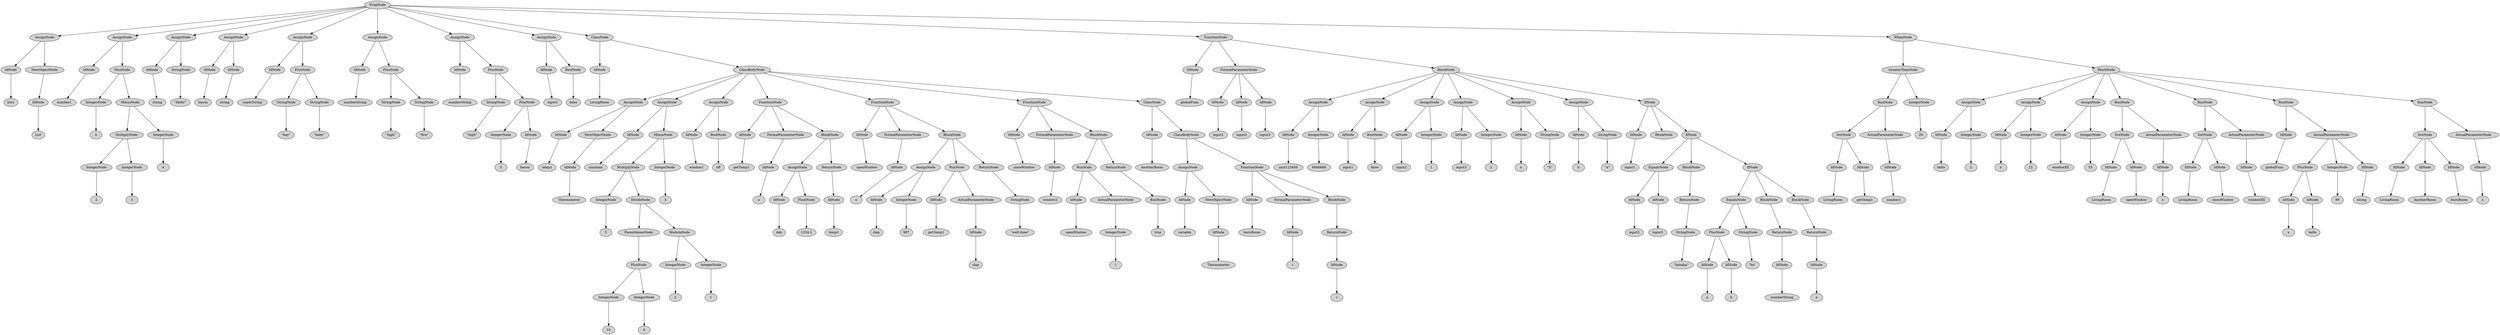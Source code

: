 digraph G {
	graph [ranksep=1.5 ratio=fill]
	node [style=filled]
	overlap=false
	1428841 [label=ProgNode]
	4632330 [label=AssignNode]
	1428841 -> 4632330
	3661370 [label=IdNode]
	4632330 -> 3661370
	1678562 [label=list1]
	3661370 -> 1678562
	5729729 [label=NewObjectNode]
	4632330 -> 5729729
	2403760 [label=IdNode]
	5729729 -> 2403760
	9835944 [label=List]
	2403760 -> 9835944
	4403039 [label=AssignNode]
	1428841 -> 4403039
	7839827 [label=IdNode]
	4403039 -> 7839827
	7552532 [label=number1]
	7839827 -> 7552532
	2086282 [label=PlusNode]
	4403039 -> 2086282
	6019551 [label=IntegerNode]
	2086282 -> 6019551
	8170305 [label=4]
	6019551 -> 8170305
	9916097 [label=MinusNode]
	2086282 -> 9916097
	6680443 [label=MultiplyNode]
	9916097 -> 6680443
	9892136 [label=IntegerNode]
	6680443 -> 9892136
	2806421 [label=2]
	9892136 -> 2806421
	858990 [label=IntegerNode]
	6680443 -> 858990
	2693438 [label=3]
	858990 -> 2693438
	5323399 [label=IntegerNode]
	9916097 -> 5323399
	2801775 [label=4]
	5323399 -> 2801775
	7648850 [label=AssignNode]
	1428841 -> 7648850
	4994685 [label=IdNode]
	7648850 -> 4994685
	8662099 [label=string]
	4994685 -> 8662099
	4242322 [label=StringNode]
	7648850 -> 4242322
	7931960 [label="\"Hello\""]
	4242322 -> 7931960
	909197 [label=AssignNode]
	1428841 -> 909197
	3472058 [label=IdNode]
	909197 -> 3472058
	6434766 [label=bacon]
	3472058 -> 6434766
	5763496 [label=IdNode]
	909197 -> 5763496
	1081921 [label=string]
	5763496 -> 1081921
	5512626 [label=AssignNode]
	1428841 -> 5512626
	7509151 [label=IdNode]
	5512626 -> 7509151
	1207157 [label=superString]
	7509151 -> 1207157
	7240019 [label=PlusNode]
	5512626 -> 7240019
	9412308 [label=StringNode]
	7240019 -> 9412308
	2102712 [label="\"hey\""]
	9412308 -> 2102712
	7859230 [label=StringNode]
	7240019 -> 7859230
	4023336 [label="\"baby\""]
	7859230 -> 4023336
	3760321 [label=AssignNode]
	1428841 -> 3760321
	9730991 [label=IdNode]
	3760321 -> 9730991
	1163284 [label=numberString]
	9730991 -> 1163284
	3356296 [label=PlusNode]
	3760321 -> 3356296
	7473967 [label=StringNode]
	3356296 -> 7473967
	8574309 [label="\"high\""]
	7473967 -> 8574309
	7151833 [label=StringNode]
	3356296 -> 7151833
	8146426 [label="\"five\""]
	7151833 -> 8146426
	528653 [label=AssignNode]
	1428841 -> 528653
	2842204 [label=IdNode]
	528653 -> 2842204
	7424617 [label=numberString]
	2842204 -> 7424617
	1230053 [label=PlusNode]
	528653 -> 1230053
	3075621 [label=StringNode]
	1230053 -> 3075621
	2457947 [label="\"high\""]
	3075621 -> 2457947
	5639509 [label=PlusNode]
	1230053 -> 5639509
	7950444 [label=IntegerNode]
	5639509 -> 7950444
	6882662 [label=5]
	7950444 -> 6882662
	598174 [label=IdNode]
	5639509 -> 598174
	1246439 [label=bacon]
	598174 -> 1246439
	7200793 [label=AssignNode]
	1428841 -> 7200793
	2495355 [label=IdNode]
	7200793 -> 2495355
	5007216 [label=input1]
	2495355 -> 5007216
	2807683 [label=BoolNode]
	7200793 -> 2807683
	3236137 [label=false]
	2807683 -> 3236137
	5853958 [label=ClassNode]
	1428841 -> 5853958
	7389510 [label=IdNode]
	5853958 -> 7389510
	5722380 [label=LivingRoom]
	7389510 -> 5722380
	1059392 [label=ClassBodyNode]
	5853958 -> 1059392
	4552067 [label=AssignNode]
	1059392 -> 4552067
	9955270 [label=IdNode]
	4552067 -> 9955270
	4426442 [label=temp1]
	9955270 -> 4426442
	8786293 [label=NewObjectNode]
	4552067 -> 8786293
	6099467 [label=IdNode]
	8786293 -> 6099467
	3772713 [label=Thermometer]
	6099467 -> 3772713
	8795738 [label=AssignNode]
	1059392 -> 8795738
	8815976 [label=IdNode]
	8795738 -> 8815976
	7507374 [label=constant]
	8815976 -> 7507374
	9889933 [label=MinusNode]
	8795738 -> 9889933
	1820655 [label=MultiplyNode]
	9889933 -> 1820655
	2071843 [label=IntegerNode]
	1820655 -> 2071843
	7556569 [label=5]
	2071843 -> 7556569
	7157057 [label=DivideNode]
	1820655 -> 7157057
	379630 [label=ParenthesesNode]
	7157057 -> 379630
	1160726 [label=PlusNode]
	379630 -> 1160726
	4161817 [label=IntegerNode]
	1160726 -> 4161817
	1050307 [label=10]
	4161817 -> 1050307
	2576925 [label=IntegerNode]
	1160726 -> 2576925
	1970974 [label=4]
	2576925 -> 1970974
	1632388 [label=ModuloNode]
	7157057 -> 1632388
	2236297 [label=IntegerNode]
	1632388 -> 2236297
	8151155 [label=2]
	2236297 -> 8151155
	7667123 [label=IntegerNode]
	1632388 -> 7667123
	2811260 [label=1]
	7667123 -> 2811260
	6319581 [label=IntegerNode]
	9889933 -> 6319581
	2030961 [label=3]
	6319581 -> 2030961
	339438 [label=AssignNode]
	1059392 -> 339438
	4348534 [label=IdNode]
	339438 -> 4348534
	668617 [label=window1]
	4348534 -> 668617
	690729 [label=BoolNode]
	339438 -> 690729
	24000 [label=off]
	690729 -> 24000
	9111810 [label=FunctionNode]
	1059392 -> 9111810
	627606 [label=IdNode]
	9111810 -> 627606
	8876426 [label=getTemp1]
	627606 -> 8876426
	815740 [label=FormalParameterNode]
	9111810 -> 815740
	7474101 [label=IdNode]
	815740 -> 7474101
	4604601 [label=n]
	7474101 -> 4604601
	3860612 [label=BlockNode]
	9111810 -> 3860612
	4233288 [label=AssignNode]
	3860612 -> 4233288
	4500559 [label=IdNode]
	4233288 -> 4500559
	4966052 [label=dab]
	4500559 -> 4966052
	1379018 [label=FloatNode]
	4233288 -> 1379018
	8395510 [label=1234.2]
	1379018 -> 8395510
	5663320 [label=ReturnNode]
	3860612 -> 5663320
	8276142 [label=IdNode]
	5663320 -> 8276142
	5625694 [label=temp1]
	8276142 -> 5625694
	6398860 [label=FunctionNode]
	1059392 -> 6398860
	9430310 [label=IdNode]
	6398860 -> 9430310
	1887638 [label=openWindow]
	9430310 -> 1887638
	5648128 [label=FormalParameterNode]
	6398860 -> 5648128
	3399025 [label=IdNode]
	5648128 -> 3399025
	71802 [label=x]
	3399025 -> 71802
	5898847 [label=BlockNode]
	6398860 -> 5898847
	8544569 [label=AssignNode]
	5898847 -> 8544569
	3984633 [label=IdNode]
	8544569 -> 3984633
	7380802 [label=clap]
	3984633 -> 7380802
	2822221 [label=IntegerNode]
	8544569 -> 2822221
	458336 [label=987]
	2822221 -> 458336
	4571599 [label=RunNode]
	5898847 -> 4571599
	2879188 [label=IdNode]
	4571599 -> 2879188
	3790891 [label=getTemp1]
	2879188 -> 3790891
	3828661 [label=ActualParameterNode]
	4571599 -> 3828661
	8483497 [label=IdNode]
	3828661 -> 8483497
	667556 [label=clap]
	8483497 -> 667556
	360279 [label=ReturnNode]
	5898847 -> 360279
	3607935 [label=StringNode]
	360279 -> 3607935
	9369441 [label="\"well done\""]
	3607935 -> 9369441
	3374766 [label=FunctionNode]
	1059392 -> 3374766
	9757931 [label=IdNode]
	3374766 -> 9757931
	8924648 [label=closeWindow]
	9757931 -> 8924648
	1257002 [label=FormalParameterNode]
	3374766 -> 1257002
	6307598 [label=IdNode]
	1257002 -> 6307598
	3009326 [label=window2]
	6307598 -> 3009326
	9533857 [label=BlockNode]
	3374766 -> 9533857
	5437149 [label=RunNode]
	9533857 -> 5437149
	938341 [label=IdNode]
	5437149 -> 938341
	743711 [label=openWindow]
	938341 -> 743711
	8401420 [label=ActualParameterNode]
	5437149 -> 8401420
	955709 [label=IntegerNode]
	8401420 -> 955709
	9035137 [label=1]
	955709 -> 9035137
	3645985 [label=ReturnNode]
	9533857 -> 3645985
	8678231 [label=BoolNode]
	3645985 -> 8678231
	5414890 [label=true]
	8678231 -> 5414890
	4603518 [label=ClassNode]
	1059392 -> 4603518
	2365721 [label=IdNode]
	4603518 -> 2365721
	6359685 [label=AnotherRoom]
	2365721 -> 6359685
	2507424 [label=ClassBodyNode]
	4603518 -> 2507424
	3265888 [label=AssignNode]
	2507424 -> 3265888
	8732309 [label=IdNode]
	3265888 -> 8732309
	826276 [label=variable]
	8732309 -> 826276
	709786 [label=NewObjectNode]
	3265888 -> 709786
	9677833 [label=IdNode]
	709786 -> 9677833
	1417560 [label=Thermometer]
	9677833 -> 1417560
	4788014 [label=FunctionNode]
	2507424 -> 4788014
	1026245 [label=IdNode]
	4788014 -> 1026245
	9645041 [label=burnRoom]
	1026245 -> 9645041
	3913906 [label=FormalParameterNode]
	4788014 -> 3913906
	4791066 [label=IdNode]
	3913906 -> 4791066
	872652 [label=i]
	4791066 -> 872652
	9067814 [label=BlockNode]
	4788014 -> 9067814
	6648215 [label=ReturnNode]
	9067814 -> 6648215
	2389080 [label=IdNode]
	6648215 -> 2389080
	5680153 [label=i]
	2389080 -> 5680153
	5991551 [label=FunctionNode]
	1428841 -> 5991551
	3115782 [label=IdNode]
	5991551 -> 3115782
	9028942 [label=globalFunc]
	3115782 -> 9028942
	736205 [label=FormalParameterNode]
	5991551 -> 736205
	2179908 [label=IdNode]
	736205 -> 2179908
	7175118 [label=input1]
	2179908 -> 7175118
	4772510 [label=IdNode]
	736205 -> 4772510
	1620111 [label=input2]
	4772510 -> 1620111
	7946353 [label=IdNode]
	736205 -> 7946353
	3371444 [label=input3]
	7946353 -> 3371444
	4173695 [label=BlockNode]
	5991551 -> 4173695
	8949390 [label=AssignNode]
	4173695 -> 8949390
	6904690 [label=IdNode]
	8949390 -> 6904690
	2446974 [label=smil123456]
	6904690 -> 2446974
	8883435 [label=IntegerNode]
	8949390 -> 8883435
	7582857 [label=6666666]
	8883435 -> 7582857
	4695388 [label=AssignNode]
	4173695 -> 4695388
	3617523 [label=IdNode]
	4695388 -> 3617523
	1995245 [label=input1]
	3617523 -> 1995245
	6391406 [label=BoolNode]
	4695388 -> 6391406
	226019 [label=false]
	6391406 -> 226019
	4066227 [label=AssignNode]
	4173695 -> 4066227
	3897698 [label=IdNode]
	4066227 -> 3897698
	5912496 [label=input2]
	3897698 -> 5912496
	8991128 [label=IntegerNode]
	4066227 -> 8991128
	150718 [label=1]
	8991128 -> 150718
	7560647 [label=AssignNode]
	4173695 -> 7560647
	6589207 [label=IdNode]
	7560647 -> 6589207
	2773617 [label=input3]
	6589207 -> 2773617
	4268652 [label=IntegerNode]
	7560647 -> 4268652
	5401094 [label=2]
	4268652 -> 5401094
	4708736 [label=AssignNode]
	4173695 -> 4708736
	2358420 [label=IdNode]
	4708736 -> 2358420
	2719093 [label=a]
	2358420 -> 2719093
	3338439 [label=StringNode]
	4708736 -> 3338439
	7097114 [label="\"h\""]
	3338439 -> 7097114
	4847261 [label=AssignNode]
	4173695 -> 4847261
	9724748 [label=IdNode]
	4847261 -> 9724748
	432285 [label=b]
	9724748 -> 432285
	8040342 [label=StringNode]
	4847261 -> 8040342
	3243415 [label="\"a\""]
	8040342 -> 3243415
	674248 [label=IfNode]
	4173695 -> 674248
	1051699 [label=IdNode]
	674248 -> 1051699
	3624120 [label=input1]
	1051699 -> 3624120
	6458382 [label=BlockNode]
	674248 -> 6458382
	1026159 [label=IfNode]
	674248 -> 1026159
	6290891 [label=EqualsNode]
	1026159 -> 6290891
	3359620 [label=IdNode]
	6290891 -> 3359620
	111656 [label=input2]
	3359620 -> 111656
	9746323 [label=IdNode]
	6290891 -> 9746323
	7698321 [label=input3]
	9746323 -> 7698321
	8742801 [label=BlockNode]
	1026159 -> 8742801
	6186750 [label=ReturnNode]
	8742801 -> 6186750
	3333352 [label=StringNode]
	6186750 -> 3333352
	1474732 [label="\"hahaha\""]
	3333352 -> 1474732
	9729384 [label=IfNode]
	1026159 -> 9729384
	1296629 [label=EqualsNode]
	9729384 -> 1296629
	3386389 [label=PlusNode]
	1296629 -> 3386389
	6838449 [label=IdNode]
	3386389 -> 6838449
	9476432 [label=a]
	6838449 -> 9476432
	8478662 [label=IdNode]
	3386389 -> 8478662
	5010711 [label=b]
	8478662 -> 5010711
	9699292 [label=StringNode]
	1296629 -> 9699292
	7825672 [label="\"ha\""]
	9699292 -> 7825672
	3839899 [label=BlockNode]
	9729384 -> 3839899
	1463244 [label=ReturnNode]
	3839899 -> 1463244
	1783584 [label=IdNode]
	1463244 -> 1783584
	6345827 [label=numberString]
	1783584 -> 6345827
	1754414 [label=BlockNode]
	9729384 -> 1754414
	4769706 [label=ReturnNode]
	1754414 -> 4769706
	4576909 [label=IdNode]
	4769706 -> 4576909
	7163502 [label=a]
	4576909 -> 7163502
	4697914 [label=WhenNode]
	1428841 -> 4697914
	7278079 [label=GreaterThanNode]
	4697914 -> 7278079
	80311 [label=RunNode]
	7278079 -> 80311
	5609067 [label=DotNode]
	80311 -> 5609067
	8412154 [label=IdNode]
	5609067 -> 8412154
	5718451 [label=LivingRoom]
	8412154 -> 5718451
	9352650 [label=IdNode]
	5609067 -> 9352650
	8770039 [label=getTemp1]
	9352650 -> 8770039
	5955062 [label=ActualParameterNode]
	80311 -> 5955062
	6168945 [label=IdNode]
	5955062 -> 6168945
	2740092 [label=number1]
	6168945 -> 2740092
	3307973 [label=IntegerNode]
	7278079 -> 3307973
	9809594 [label=20]
	3307973 -> 9809594
	7915628 [label=BlockNode]
	4697914 -> 7915628
	9568660 [label=AssignNode]
	7915628 -> 9568660
	6586190 [label=IdNode]
	9568660 -> 6586190
	1376439 [label=hello]
	6586190 -> 1376439
	2546457 [label=IntegerNode]
	9568660 -> 2546457
	8908377 [label=2]
	2546457 -> 8908377
	8762656 [label=AssignNode]
	7915628 -> 8762656
	9838631 [label=IdNode]
	8762656 -> 9838631
	2329102 [label=x]
	9838631 -> 2329102
	1321848 [label=IntegerNode]
	8762656 -> 1321848
	759423 [label=22]
	1321848 -> 759423
	8028572 [label=AssignNode]
	7915628 -> 8028572
	8547388 [label=IdNode]
	8028572 -> 8547388
	6765704 [label=windowXX]
	8547388 -> 6765704
	8345391 [label=IntegerNode]
	8028572 -> 8345391
	5874654 [label=55]
	8345391 -> 5874654
	66490 [label=RunNode]
	7915628 -> 66490
	1237386 [label=DotNode]
	66490 -> 1237386
	4286807 [label=IdNode]
	1237386 -> 4286807
	908813 [label=LivingRoom]
	4286807 -> 908813
	6046783 [label=IdNode]
	1237386 -> 6046783
	8271500 [label=openWindow]
	6046783 -> 8271500
	9292812 [label=ActualParameterNode]
	66490 -> 9292812
	6788613 [label=IdNode]
	9292812 -> 6788613
	1894507 [label=x]
	6788613 -> 1894507
	6890530 [label=RunNode]
	7915628 -> 6890530
	4813565 [label=DotNode]
	6890530 -> 4813565
	1496147 [label=IdNode]
	4813565 -> 1496147
	4339196 [label=LivingRoom]
	1496147 -> 4339196
	9949946 [label=IdNode]
	4813565 -> 9949946
	4347835 [label=closeWindow]
	9949946 -> 4347835
	7063792 [label=ActualParameterNode]
	6890530 -> 7063792
	3818297 [label=IdNode]
	7063792 -> 3818297
	2442876 [label=windowXX]
	3818297 -> 2442876
	3430447 [label=RunNode]
	7915628 -> 3430447
	6121645 [label=IdNode]
	3430447 -> 6121645
	7902131 [label=globalFunc]
	6121645 -> 7902131
	3919620 [label=ActualParameterNode]
	3430447 -> 3919620
	7308776 [label=PlusNode]
	3919620 -> 7308776
	893980 [label=IdNode]
	7308776 -> 893980
	9165833 [label=x]
	893980 -> 9165833
	9674360 [label=IdNode]
	7308776 -> 9674360
	779633 [label=hello]
	9674360 -> 779633
	7824180 [label=IntegerNode]
	3919620 -> 7824180
	2849134 [label=99]
	7824180 -> 2849134
	3958665 [label=IdNode]
	3919620 -> 3958665
	4542701 [label=string]
	3958665 -> 4542701
	1806533 [label=RunNode]
	7915628 -> 1806533
	5461581 [label=DotNode]
	1806533 -> 5461581
	2868742 [label=IdNode]
	5461581 -> 2868742
	1213543 [label=LivingRoom]
	2868742 -> 1213543
	6594511 [label=IdNode]
	5461581 -> 6594511
	2890217 [label=AnotherRoom]
	6594511 -> 2890217
	3462880 [label=IdNode]
	5461581 -> 3462880
	1313607 [label=burnRoom]
	3462880 -> 1313607
	6900986 [label=ActualParameterNode]
	1806533 -> 6900986
	3633793 [label=IdNode]
	6900986 -> 3633793
	6543070 [label=x]
	3633793 -> 6543070
}
